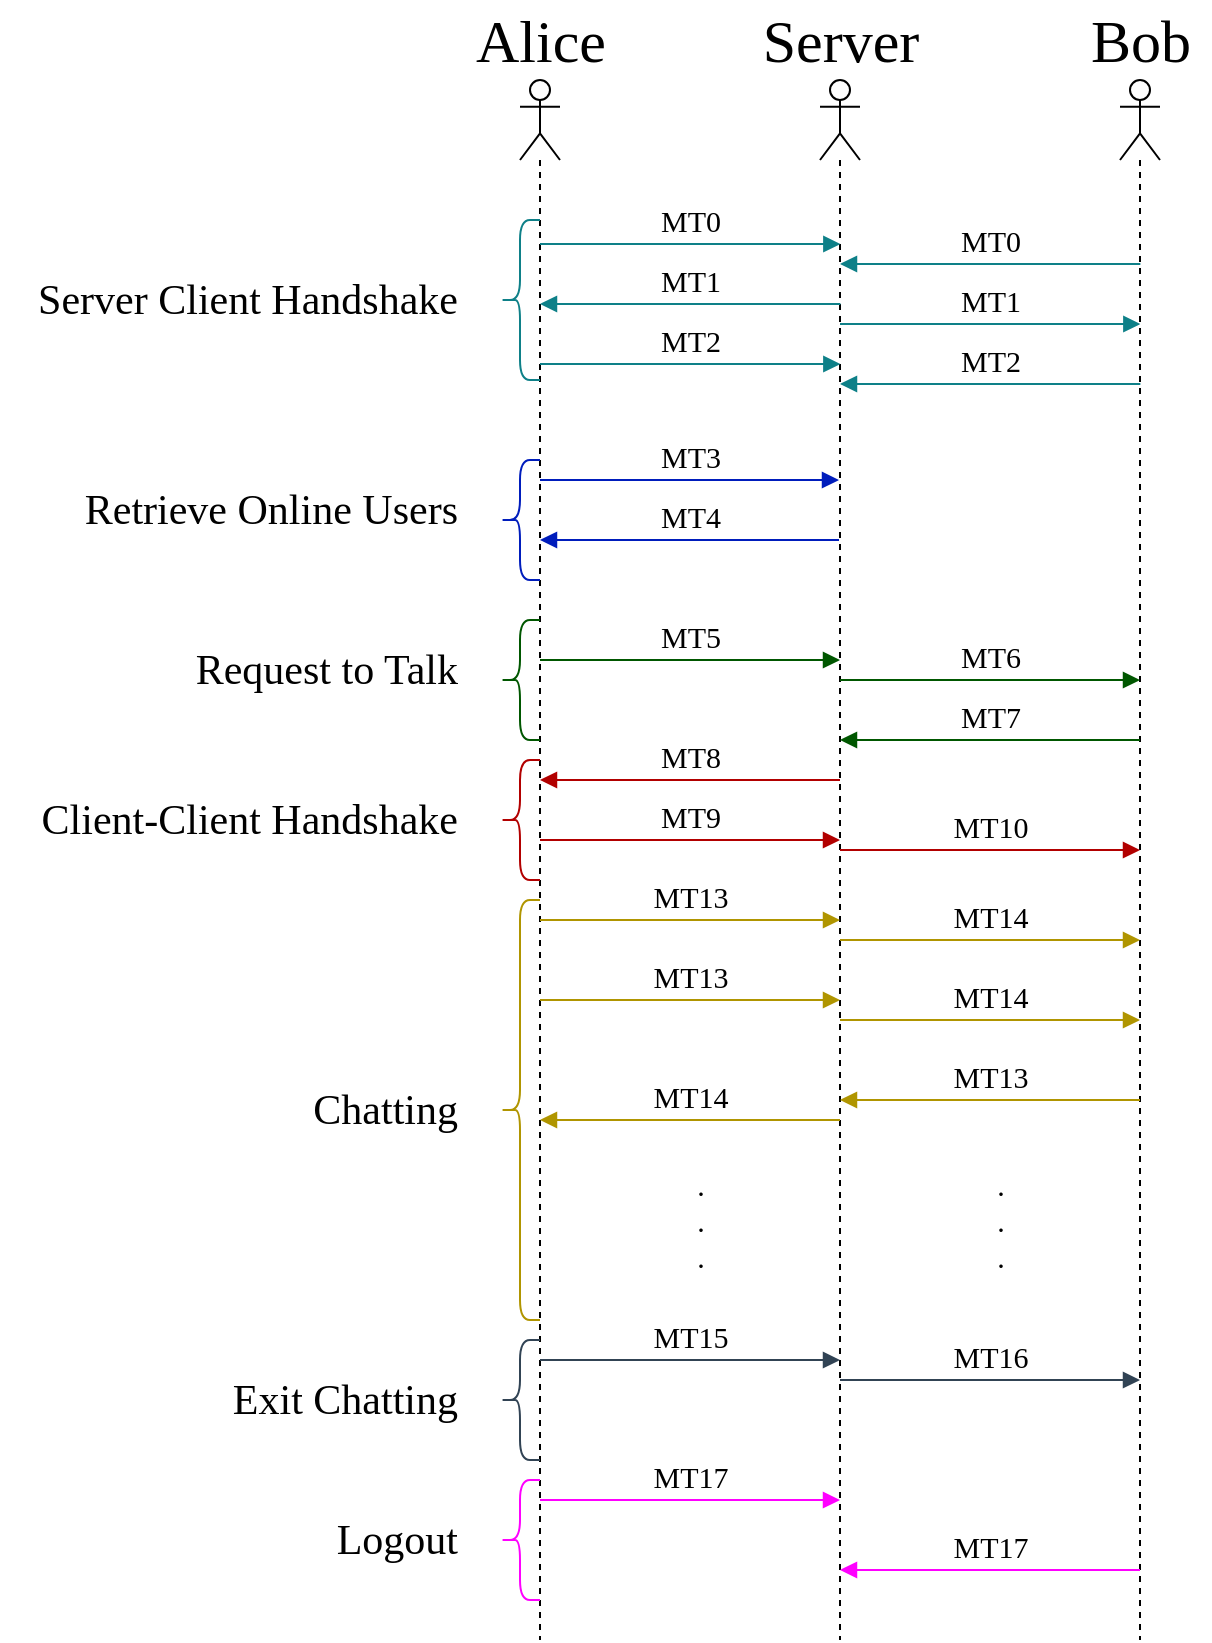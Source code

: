 <mxfile version="14.9.0" type="github"><diagram id="dJT6UJUVXVj7hnR5hwwC" name="Page-1"><mxGraphModel dx="1438" dy="947" grid="1" gridSize="10" guides="1" tooltips="1" connect="1" arrows="1" fold="1" page="0" pageScale="1" pageWidth="850" pageHeight="1100" math="0" shadow="0"><root><mxCell id="0"/><mxCell id="1" parent="0"/><mxCell id="wuHwlZBvIxvqIy2BLOhN-2" value="" style="shape=umlLifeline;participant=umlActor;perimeter=lifelinePerimeter;whiteSpace=wrap;html=1;container=1;collapsible=0;recursiveResize=0;verticalAlign=top;spacingTop=36;outlineConnect=0;fontFamily=Times New Roman;" parent="1" vertex="1"><mxGeometry x="150" y="-40" width="20" height="780" as="geometry"/></mxCell><mxCell id="wuHwlZBvIxvqIy2BLOhN-11" value="" style="shape=umlLifeline;participant=umlActor;perimeter=lifelinePerimeter;whiteSpace=wrap;html=1;container=1;collapsible=0;recursiveResize=0;verticalAlign=top;spacingTop=36;outlineConnect=0;fontFamily=Times New Roman;" parent="1" vertex="1"><mxGeometry x="300" y="-40" width="20" height="780" as="geometry"/></mxCell><mxCell id="wuHwlZBvIxvqIy2BLOhN-12" value="MT3" style="html=1;verticalAlign=bottom;endArrow=block;fillColor=#0050ef;strokeColor=#001DBC;fontFamily=Times New Roman;fontSize=15;" parent="1" source="wuHwlZBvIxvqIy2BLOhN-2" target="wuHwlZBvIxvqIy2BLOhN-11" edge="1"><mxGeometry width="80" relative="1" as="geometry"><mxPoint x="380" y="250" as="sourcePoint"/><mxPoint x="460" y="250" as="targetPoint"/><Array as="points"><mxPoint x="220" y="160"/></Array></mxGeometry></mxCell><mxCell id="wuHwlZBvIxvqIy2BLOhN-15" value="MT4" style="html=1;verticalAlign=bottom;endArrow=block;fillColor=#0050ef;strokeColor=#001DBC;fontFamily=Times New Roman;fontSize=15;" parent="1" source="wuHwlZBvIxvqIy2BLOhN-11" target="wuHwlZBvIxvqIy2BLOhN-2" edge="1"><mxGeometry width="80" relative="1" as="geometry"><mxPoint x="330" y="250" as="sourcePoint"/><mxPoint x="460" y="250" as="targetPoint"/><Array as="points"><mxPoint x="240" y="190"/></Array></mxGeometry></mxCell><mxCell id="wuHwlZBvIxvqIy2BLOhN-17" value="Alice" style="text;html=1;align=center;verticalAlign=middle;resizable=0;points=[];autosize=1;strokeColor=none;fontFamily=Times New Roman;fontSize=30;" parent="1" vertex="1"><mxGeometry x="120" y="-80" width="80" height="40" as="geometry"/></mxCell><mxCell id="wuHwlZBvIxvqIy2BLOhN-18" value="Server" style="text;html=1;align=center;verticalAlign=middle;resizable=0;points=[];autosize=1;strokeColor=none;fontFamily=Times New Roman;fontSize=30;" parent="1" vertex="1"><mxGeometry x="265" y="-80" width="90" height="40" as="geometry"/></mxCell><mxCell id="wuHwlZBvIxvqIy2BLOhN-28" value="" style="shape=umlLifeline;participant=umlActor;perimeter=lifelinePerimeter;whiteSpace=wrap;html=1;container=1;collapsible=0;recursiveResize=0;verticalAlign=top;spacingTop=36;outlineConnect=0;fontFamily=Times New Roman;" parent="1" vertex="1"><mxGeometry x="450" y="-40" width="20" height="780" as="geometry"/></mxCell><mxCell id="wuHwlZBvIxvqIy2BLOhN-29" value="MT5" style="html=1;verticalAlign=bottom;endArrow=block;fillColor=#008a00;strokeColor=#005700;fontFamily=Times New Roman;fontSize=15;" parent="1" edge="1"><mxGeometry width="80" relative="1" as="geometry"><mxPoint x="160" y="250" as="sourcePoint"/><mxPoint x="310" y="250" as="targetPoint"/><Array as="points"><mxPoint x="220.5" y="250"/></Array></mxGeometry></mxCell><mxCell id="wuHwlZBvIxvqIy2BLOhN-30" value="MT6" style="html=1;verticalAlign=bottom;endArrow=block;fillColor=#008a00;strokeColor=#005700;fontFamily=Times New Roman;fontSize=15;" parent="1" edge="1"><mxGeometry width="80" relative="1" as="geometry"><mxPoint x="310" y="260" as="sourcePoint"/><mxPoint x="460" y="260" as="targetPoint"/><Array as="points"><mxPoint x="370.5" y="260"/></Array></mxGeometry></mxCell><mxCell id="wuHwlZBvIxvqIy2BLOhN-31" value="MT7" style="html=1;verticalAlign=bottom;endArrow=block;fillColor=#008a00;strokeColor=#005700;fontFamily=Times New Roman;fontSize=15;" parent="1" edge="1"><mxGeometry width="80" relative="1" as="geometry"><mxPoint x="460" y="290" as="sourcePoint"/><mxPoint x="310" y="290" as="targetPoint"/><Array as="points"><mxPoint x="420.5" y="290"/></Array></mxGeometry></mxCell><mxCell id="wuHwlZBvIxvqIy2BLOhN-32" value="MT8" style="html=1;verticalAlign=bottom;endArrow=block;fillColor=#e51400;strokeColor=#B20000;fontFamily=Times New Roman;fontSize=15;" parent="1" edge="1"><mxGeometry width="80" relative="1" as="geometry"><mxPoint x="310" y="310" as="sourcePoint"/><mxPoint x="160" y="310" as="targetPoint"/><Array as="points"><mxPoint x="270.5" y="310"/></Array></mxGeometry></mxCell><mxCell id="wuHwlZBvIxvqIy2BLOhN-35" value="Bob" style="text;html=1;align=center;verticalAlign=middle;resizable=0;points=[];autosize=1;strokeColor=none;fontFamily=Times New Roman;fontSize=30;" parent="1" vertex="1"><mxGeometry x="425" y="-80" width="70" height="40" as="geometry"/></mxCell><mxCell id="wuHwlZBvIxvqIy2BLOhN-37" value="MT9" style="html=1;verticalAlign=bottom;endArrow=block;fillColor=#e51400;strokeColor=#B20000;fontFamily=Times New Roman;fontSize=15;" parent="1" edge="1"><mxGeometry width="80" relative="1" as="geometry"><mxPoint x="160" y="340" as="sourcePoint"/><mxPoint x="310" y="340" as="targetPoint"/><Array as="points"><mxPoint x="220.5" y="340"/></Array></mxGeometry></mxCell><mxCell id="wuHwlZBvIxvqIy2BLOhN-38" value="MT10" style="html=1;verticalAlign=bottom;endArrow=block;fillColor=#e51400;strokeColor=#B20000;fontFamily=Times New Roman;fontSize=15;" parent="1" edge="1"><mxGeometry width="80" relative="1" as="geometry"><mxPoint x="310" y="345" as="sourcePoint"/><mxPoint x="460" y="345" as="targetPoint"/><Array as="points"><mxPoint x="370.5" y="345"/></Array></mxGeometry></mxCell><mxCell id="wuHwlZBvIxvqIy2BLOhN-39" value="MT13" style="html=1;verticalAlign=bottom;endArrow=block;fillColor=#e3c800;strokeColor=#B09500;fontFamily=Times New Roman;fontSize=15;" parent="1" edge="1"><mxGeometry width="80" relative="1" as="geometry"><mxPoint x="160" y="380" as="sourcePoint"/><mxPoint x="310" y="380" as="targetPoint"/><Array as="points"><mxPoint x="220.5" y="380"/></Array></mxGeometry></mxCell><mxCell id="wuHwlZBvIxvqIy2BLOhN-40" value="MT14" style="html=1;verticalAlign=bottom;endArrow=block;fillColor=#e3c800;strokeColor=#B09500;fontFamily=Times New Roman;fontSize=15;" parent="1" edge="1"><mxGeometry width="80" relative="1" as="geometry"><mxPoint x="310" y="390" as="sourcePoint"/><mxPoint x="460" y="390" as="targetPoint"/><Array as="points"><mxPoint x="370.5" y="390"/></Array></mxGeometry></mxCell><mxCell id="wuHwlZBvIxvqIy2BLOhN-41" value="MT13" style="html=1;verticalAlign=bottom;endArrow=block;fillColor=#e3c800;strokeColor=#B09500;fontFamily=Times New Roman;fontSize=15;" parent="1" edge="1"><mxGeometry width="80" relative="1" as="geometry"><mxPoint x="160" y="420" as="sourcePoint"/><mxPoint x="310" y="420" as="targetPoint"/><Array as="points"><mxPoint x="220.5" y="420"/></Array></mxGeometry></mxCell><mxCell id="wuHwlZBvIxvqIy2BLOhN-42" value="MT14" style="html=1;verticalAlign=bottom;endArrow=block;fillColor=#e3c800;strokeColor=#B09500;fontFamily=Times New Roman;fontSize=15;" parent="1" edge="1"><mxGeometry width="80" relative="1" as="geometry"><mxPoint x="310" y="430" as="sourcePoint"/><mxPoint x="460" y="430" as="targetPoint"/><Array as="points"><mxPoint x="370.5" y="430"/></Array></mxGeometry></mxCell><mxCell id="wuHwlZBvIxvqIy2BLOhN-44" value="MT13" style="html=1;verticalAlign=bottom;endArrow=block;fillColor=#e3c800;strokeColor=#B09500;fontFamily=Times New Roman;fontSize=15;" parent="1" edge="1"><mxGeometry width="80" relative="1" as="geometry"><mxPoint x="460" y="470" as="sourcePoint"/><mxPoint x="310" y="470" as="targetPoint"/><Array as="points"><mxPoint x="420.5" y="470"/></Array></mxGeometry></mxCell><mxCell id="wuHwlZBvIxvqIy2BLOhN-45" value="MT14" style="html=1;verticalAlign=bottom;endArrow=block;fillColor=#e3c800;strokeColor=#B09500;fontFamily=Times New Roman;fontSize=15;" parent="1" edge="1"><mxGeometry width="80" relative="1" as="geometry"><mxPoint x="310" y="480" as="sourcePoint"/><mxPoint x="160" y="480" as="targetPoint"/><Array as="points"><mxPoint x="270.5" y="480"/></Array></mxGeometry></mxCell><mxCell id="wuHwlZBvIxvqIy2BLOhN-47" value=".&lt;br style=&quot;font-size: 15px;&quot;&gt;.&lt;br style=&quot;font-size: 15px;&quot;&gt;." style="text;html=1;align=center;verticalAlign=middle;resizable=0;points=[];autosize=1;strokeColor=none;fontSize=15;fontFamily=Times New Roman;" parent="1" vertex="1"><mxGeometry x="230" y="500" width="20" height="60" as="geometry"/></mxCell><mxCell id="wuHwlZBvIxvqIy2BLOhN-48" value=".&lt;br style=&quot;font-size: 15px;&quot;&gt;.&lt;br style=&quot;font-size: 15px;&quot;&gt;." style="text;html=1;align=center;verticalAlign=middle;resizable=0;points=[];autosize=1;strokeColor=none;fontSize=15;fontFamily=Times New Roman;" parent="1" vertex="1"><mxGeometry x="380" y="500" width="20" height="60" as="geometry"/></mxCell><mxCell id="wuHwlZBvIxvqIy2BLOhN-49" value="MT15" style="html=1;verticalAlign=bottom;endArrow=block;fillColor=#647687;strokeColor=#314354;fontFamily=Times New Roman;fontSize=15;" parent="1" edge="1"><mxGeometry width="80" relative="1" as="geometry"><mxPoint x="160" y="600" as="sourcePoint"/><mxPoint x="310" y="600" as="targetPoint"/><Array as="points"><mxPoint x="220.5" y="600"/></Array></mxGeometry></mxCell><mxCell id="wuHwlZBvIxvqIy2BLOhN-50" value="MT16" style="html=1;verticalAlign=bottom;endArrow=block;fillColor=#647687;strokeColor=#314354;fontFamily=Times New Roman;fontSize=15;" parent="1" edge="1"><mxGeometry width="80" relative="1" as="geometry"><mxPoint x="310" y="610" as="sourcePoint"/><mxPoint x="460" y="610" as="targetPoint"/><Array as="points"><mxPoint x="370.5" y="610"/></Array></mxGeometry></mxCell><mxCell id="wuHwlZBvIxvqIy2BLOhN-56" value="" style="shape=curlyBracket;whiteSpace=wrap;html=1;rounded=1;fontSize=30;fillColor=#0050ef;strokeColor=#001DBC;fontColor=#ffffff;fontFamily=Times New Roman;" parent="1" vertex="1"><mxGeometry x="140" y="150" width="20" height="60" as="geometry"/></mxCell><mxCell id="wuHwlZBvIxvqIy2BLOhN-57" value="" style="shape=curlyBracket;whiteSpace=wrap;html=1;rounded=1;fontSize=30;fillColor=#008a00;strokeColor=#005700;fontColor=#ffffff;fontFamily=Times New Roman;" parent="1" vertex="1"><mxGeometry x="140" y="230" width="20" height="60" as="geometry"/></mxCell><mxCell id="wuHwlZBvIxvqIy2BLOhN-58" value="" style="shape=curlyBracket;whiteSpace=wrap;html=1;rounded=1;fontSize=30;fillColor=#e51400;strokeColor=#B20000;fontColor=#ffffff;fontFamily=Times New Roman;" parent="1" vertex="1"><mxGeometry x="140" y="300" width="20" height="60" as="geometry"/></mxCell><mxCell id="wuHwlZBvIxvqIy2BLOhN-59" value="" style="shape=curlyBracket;whiteSpace=wrap;html=1;rounded=1;fontSize=30;fillColor=#e3c800;strokeColor=#B09500;fontColor=#000000;fontFamily=Times New Roman;" parent="1" vertex="1"><mxGeometry x="140" y="370" width="20" height="210" as="geometry"/></mxCell><mxCell id="wuHwlZBvIxvqIy2BLOhN-60" value="" style="shape=curlyBracket;whiteSpace=wrap;html=1;rounded=1;fontSize=30;fillColor=#647687;strokeColor=#314354;fontColor=#ffffff;fontFamily=Times New Roman;" parent="1" vertex="1"><mxGeometry x="140" y="590" width="20" height="60" as="geometry"/></mxCell><mxCell id="wuHwlZBvIxvqIy2BLOhN-62" value="&lt;font style=&quot;font-size: 21px;&quot;&gt;Retrieve Online Users&lt;/font&gt;" style="text;html=1;align=right;verticalAlign=middle;resizable=0;points=[];autosize=1;strokeColor=none;fontSize=21;fontFamily=Times New Roman;" parent="1" vertex="1"><mxGeometry x="-80" y="160" width="200" height="30" as="geometry"/></mxCell><mxCell id="wuHwlZBvIxvqIy2BLOhN-63" value="&lt;font style=&quot;font-size: 21px&quot;&gt;Request to Talk&lt;/font&gt;" style="text;html=1;align=right;verticalAlign=middle;resizable=0;points=[];autosize=1;strokeColor=none;fontSize=21;fontFamily=Times New Roman;" parent="1" vertex="1"><mxGeometry x="-30" y="240" width="150" height="30" as="geometry"/></mxCell><mxCell id="wuHwlZBvIxvqIy2BLOhN-64" value="&lt;font&gt;Client-Client Handshake&lt;/font&gt;" style="text;html=1;align=right;verticalAlign=middle;resizable=0;points=[];autosize=1;strokeColor=none;fontSize=21;fontFamily=Times New Roman;" parent="1" vertex="1"><mxGeometry x="-100" y="315" width="220" height="30" as="geometry"/></mxCell><mxCell id="wuHwlZBvIxvqIy2BLOhN-65" value="&lt;font&gt;Chatting&lt;/font&gt;" style="text;html=1;align=right;verticalAlign=middle;resizable=0;points=[];autosize=1;strokeColor=none;fontSize=21;fontFamily=Times New Roman;" parent="1" vertex="1"><mxGeometry x="30" y="460" width="90" height="30" as="geometry"/></mxCell><mxCell id="wuHwlZBvIxvqIy2BLOhN-66" value="&lt;font&gt;Exit Chatting&lt;/font&gt;" style="text;html=1;align=right;verticalAlign=middle;resizable=0;points=[];autosize=1;strokeColor=none;fontSize=21;fontFamily=Times New Roman;" parent="1" vertex="1"><mxGeometry x="-10" y="605" width="130" height="30" as="geometry"/></mxCell><mxCell id="wuHwlZBvIxvqIy2BLOhN-67" value="MT0" style="html=1;verticalAlign=bottom;endArrow=block;fillColor=#b0e3e6;strokeColor=#0e8088;fontFamily=Times New Roman;fontSize=15;" parent="1" edge="1"><mxGeometry width="80" relative="1" as="geometry"><mxPoint x="160.004" y="42" as="sourcePoint"/><mxPoint x="310.18" y="42" as="targetPoint"/><Array as="points"><mxPoint x="220.68" y="42"/></Array></mxGeometry></mxCell><mxCell id="wuHwlZBvIxvqIy2BLOhN-68" value="MT2" style="html=1;verticalAlign=bottom;endArrow=block;fillColor=#b0e3e6;strokeColor=#0e8088;fontFamily=Times New Roman;fontSize=15;" parent="1" edge="1"><mxGeometry width="80" relative="1" as="geometry"><mxPoint x="160.004" y="102" as="sourcePoint"/><mxPoint x="310.18" y="102" as="targetPoint"/><Array as="points"><mxPoint x="220.68" y="102"/></Array></mxGeometry></mxCell><mxCell id="wuHwlZBvIxvqIy2BLOhN-69" value="MT1" style="html=1;verticalAlign=bottom;endArrow=block;fillColor=#b0e3e6;strokeColor=#0e8088;fontFamily=Times New Roman;fontSize=15;" parent="1" edge="1"><mxGeometry width="80" relative="1" as="geometry"><mxPoint x="310.18" y="72" as="sourcePoint"/><mxPoint x="160.004" y="72" as="targetPoint"/><Array as="points"><mxPoint x="240.68" y="72"/></Array></mxGeometry></mxCell><mxCell id="wuHwlZBvIxvqIy2BLOhN-71" value="MT1" style="html=1;verticalAlign=bottom;endArrow=block;fillColor=#b0e3e6;strokeColor=#0e8088;fontFamily=Times New Roman;fontSize=15;" parent="1" edge="1"><mxGeometry width="80" relative="1" as="geometry"><mxPoint x="310.004" y="82" as="sourcePoint"/><mxPoint x="460.18" y="82" as="targetPoint"/><Array as="points"><mxPoint x="370.68" y="82"/></Array></mxGeometry></mxCell><mxCell id="wuHwlZBvIxvqIy2BLOhN-72" value="MT0" style="html=1;verticalAlign=bottom;endArrow=block;fillColor=#b0e3e6;strokeColor=#0e8088;fontFamily=Times New Roman;fontSize=15;" parent="1" edge="1"><mxGeometry width="80" relative="1" as="geometry"><mxPoint x="460.18" y="52" as="sourcePoint"/><mxPoint x="310.004" y="52" as="targetPoint"/><Array as="points"><mxPoint x="390.68" y="52"/></Array></mxGeometry></mxCell><mxCell id="wuHwlZBvIxvqIy2BLOhN-74" value="MT2" style="html=1;verticalAlign=bottom;endArrow=block;fillColor=#b0e3e6;strokeColor=#0e8088;fontFamily=Times New Roman;fontSize=15;" parent="1" edge="1"><mxGeometry width="80" relative="1" as="geometry"><mxPoint x="460.18" y="112" as="sourcePoint"/><mxPoint x="310.004" y="112" as="targetPoint"/><Array as="points"><mxPoint x="390.68" y="112"/></Array></mxGeometry></mxCell><mxCell id="wuHwlZBvIxvqIy2BLOhN-75" value="" style="shape=curlyBracket;whiteSpace=wrap;html=1;rounded=1;fontSize=30;fillColor=#b0e3e6;strokeColor=#0e8088;fontFamily=Times New Roman;" parent="1" vertex="1"><mxGeometry x="140" y="30" width="20" height="80" as="geometry"/></mxCell><mxCell id="wuHwlZBvIxvqIy2BLOhN-76" value="Server Client Handshake" style="text;html=1;align=right;verticalAlign=middle;resizable=0;points=[];autosize=1;strokeColor=none;fontSize=21;fontFamily=Times New Roman;" parent="1" vertex="1"><mxGeometry x="-110" y="55" width="230" height="30" as="geometry"/></mxCell><mxCell id="wuHwlZBvIxvqIy2BLOhN-78" value="MT17" style="html=1;verticalAlign=bottom;endArrow=block;fillColor=#d0cee2;fontFamily=Times New Roman;fontSize=15;strokeColor=#FF00FF;" parent="1" edge="1"><mxGeometry width="80" relative="1" as="geometry"><mxPoint x="160" y="670" as="sourcePoint"/><mxPoint x="310" y="670" as="targetPoint"/><Array as="points"><mxPoint x="220.5" y="670"/></Array></mxGeometry></mxCell><mxCell id="wuHwlZBvIxvqIy2BLOhN-80" value="" style="shape=curlyBracket;whiteSpace=wrap;html=1;rounded=1;fontSize=30;fillColor=#d0cee2;fontFamily=Times New Roman;strokeColor=#FF00FF;" parent="1" vertex="1"><mxGeometry x="140" y="660" width="20" height="60" as="geometry"/></mxCell><mxCell id="wuHwlZBvIxvqIy2BLOhN-81" value="&lt;font&gt;Logout&lt;/font&gt;" style="text;html=1;align=right;verticalAlign=middle;resizable=0;points=[];autosize=1;strokeColor=none;fontSize=21;fontFamily=Times New Roman;" parent="1" vertex="1"><mxGeometry x="40" y="675" width="80" height="30" as="geometry"/></mxCell><mxCell id="wuHwlZBvIxvqIy2BLOhN-82" value="MT17" style="html=1;verticalAlign=bottom;endArrow=block;fillColor=#e3c800;fontFamily=Times New Roman;fontSize=15;strokeColor=#FF00FF;" parent="1" edge="1"><mxGeometry width="80" relative="1" as="geometry"><mxPoint x="460" y="705" as="sourcePoint"/><mxPoint x="310" y="705" as="targetPoint"/><Array as="points"><mxPoint x="420.5" y="705"/></Array></mxGeometry></mxCell></root></mxGraphModel></diagram></mxfile>